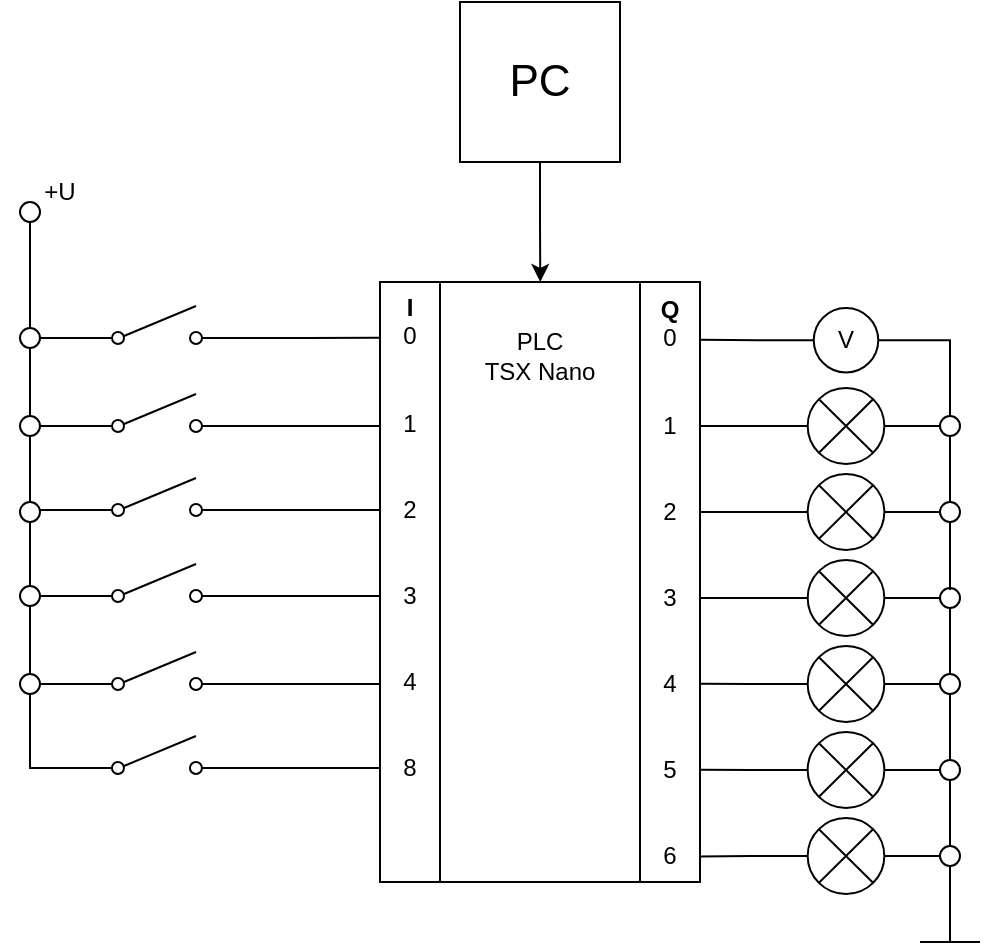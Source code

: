 <mxfile version="16.5.1" type="device"><diagram id="IBibKknA54R2A7pNBQEP" name="Stránka-1"><mxGraphModel dx="630" dy="494" grid="1" gridSize="10" guides="1" tooltips="1" connect="1" arrows="1" fold="1" page="1" pageScale="1" pageWidth="827" pageHeight="1169" math="0" shadow="0"><root><mxCell id="0"/><mxCell id="1" parent="0"/><mxCell id="Hw9ay-1djmvrUOmPVuDL-1" style="edgeStyle=orthogonalEdgeStyle;rounded=0;orthogonalLoop=1;jettySize=auto;html=1;exitX=1;exitY=0;exitDx=0;exitDy=0;entryX=0;entryY=0;entryDx=0;entryDy=0;endArrow=none;endFill=0;" parent="1" source="Hw9ay-1djmvrUOmPVuDL-3" target="Hw9ay-1djmvrUOmPVuDL-5" edge="1"><mxGeometry relative="1" as="geometry"><Array as="points"><mxPoint x="330" y="180"/><mxPoint x="330" y="180"/></Array></mxGeometry></mxCell><mxCell id="Hw9ay-1djmvrUOmPVuDL-2" style="edgeStyle=orthogonalEdgeStyle;rounded=0;orthogonalLoop=1;jettySize=auto;html=1;exitX=1;exitY=1;exitDx=0;exitDy=0;entryX=0;entryY=1;entryDx=0;entryDy=0;endArrow=none;endFill=0;" parent="1" source="Hw9ay-1djmvrUOmPVuDL-3" target="Hw9ay-1djmvrUOmPVuDL-5" edge="1"><mxGeometry relative="1" as="geometry"><Array as="points"><mxPoint x="260" y="480"/><mxPoint x="360" y="480"/></Array></mxGeometry></mxCell><mxCell id="Hw9ay-1djmvrUOmPVuDL-3" value="&lt;b&gt;I&lt;/b&gt;&lt;br&gt;0&lt;br style=&quot;font-size: 11px&quot;&gt;&lt;br style=&quot;font-size: 11px&quot;&gt;&lt;br style=&quot;font-size: 11px&quot;&gt;1&lt;br&gt;&lt;br&gt;&lt;br&gt;2&lt;br&gt;&lt;br&gt;&lt;br&gt;3&lt;br&gt;&lt;br&gt;&lt;br&gt;4&lt;br&gt;&lt;br&gt;&lt;br&gt;8&lt;br&gt;&lt;br&gt;" style="rounded=0;whiteSpace=wrap;html=1;align=center;verticalAlign=top;spacing=1;" parent="1" vertex="1"><mxGeometry x="230" y="180" width="30" height="300" as="geometry"/></mxCell><mxCell id="Hw9ay-1djmvrUOmPVuDL-4" style="edgeStyle=orthogonalEdgeStyle;rounded=0;orthogonalLoop=1;jettySize=auto;html=1;endArrow=none;endFill=0;" parent="1" edge="1"><mxGeometry relative="1" as="geometry"><mxPoint x="530" y="510" as="targetPoint"/><mxPoint x="500" y="510" as="sourcePoint"/><Array as="points"><mxPoint x="520" y="510"/><mxPoint x="520" y="510"/></Array></mxGeometry></mxCell><mxCell id="Hw9ay-1djmvrUOmPVuDL-5" value="&lt;b&gt;Q&lt;/b&gt;&lt;br&gt;0&lt;br&gt;&lt;br&gt;&lt;br&gt;1&lt;br&gt;&lt;br&gt;&lt;br&gt;2&lt;br&gt;&lt;br&gt;&lt;br&gt;3&lt;br&gt;&lt;br&gt;&lt;br&gt;4&lt;br&gt;&lt;br&gt;&lt;br&gt;5&lt;br&gt;&lt;br&gt;&lt;br&gt;6" style="rounded=0;whiteSpace=wrap;html=1;align=center;horizontal=1;verticalAlign=top;" parent="1" vertex="1"><mxGeometry x="360" y="180" width="30" height="300" as="geometry"/></mxCell><mxCell id="Hw9ay-1djmvrUOmPVuDL-6" style="edgeStyle=orthogonalEdgeStyle;rounded=0;orthogonalLoop=1;jettySize=auto;html=1;exitX=0.5;exitY=0;exitDx=0;exitDy=0;entryX=0.5;entryY=1;entryDx=0;entryDy=0;endArrow=none;endFill=0;" parent="1" source="Hw9ay-1djmvrUOmPVuDL-7" target="Hw9ay-1djmvrUOmPVuDL-8" edge="1"><mxGeometry relative="1" as="geometry"/></mxCell><mxCell id="Hw9ay-1djmvrUOmPVuDL-7" value="" style="ellipse;whiteSpace=wrap;html=1;aspect=fixed;verticalAlign=top;" parent="1" vertex="1"><mxGeometry x="50" y="247" width="10" height="10" as="geometry"/></mxCell><mxCell id="Hw9ay-1djmvrUOmPVuDL-8" value="" style="ellipse;whiteSpace=wrap;html=1;aspect=fixed;verticalAlign=top;" parent="1" vertex="1"><mxGeometry x="50" y="203" width="10" height="10" as="geometry"/></mxCell><mxCell id="Hw9ay-1djmvrUOmPVuDL-10" style="edgeStyle=orthogonalEdgeStyle;rounded=0;orthogonalLoop=1;jettySize=auto;html=1;exitX=0;exitY=0.84;exitDx=0;exitDy=0;exitPerimeter=0;entryX=1;entryY=0.5;entryDx=0;entryDy=0;endArrow=none;endFill=0;" parent="1" source="Hw9ay-1djmvrUOmPVuDL-11" target="Hw9ay-1djmvrUOmPVuDL-8" edge="1"><mxGeometry relative="1" as="geometry"/></mxCell><mxCell id="LLCvq5TRpuGpItEspxbM-10" style="edgeStyle=orthogonalEdgeStyle;rounded=0;orthogonalLoop=1;jettySize=auto;html=1;exitX=1;exitY=0.84;exitDx=0;exitDy=0;exitPerimeter=0;entryX=-0.01;entryY=0.093;entryDx=0;entryDy=0;entryPerimeter=0;endArrow=none;endFill=0;" parent="1" source="Hw9ay-1djmvrUOmPVuDL-11" target="Hw9ay-1djmvrUOmPVuDL-3" edge="1"><mxGeometry relative="1" as="geometry"/></mxCell><mxCell id="Hw9ay-1djmvrUOmPVuDL-11" value="" style="pointerEvents=1;verticalLabelPosition=bottom;shadow=0;dashed=0;align=center;html=1;verticalAlign=top;shape=mxgraph.electrical.electro-mechanical.simple_switch;" parent="1" vertex="1"><mxGeometry x="81" y="192" width="75" height="19" as="geometry"/></mxCell><mxCell id="Hw9ay-1djmvrUOmPVuDL-12" style="edgeStyle=orthogonalEdgeStyle;rounded=0;orthogonalLoop=1;jettySize=auto;html=1;exitX=0;exitY=0.84;exitDx=0;exitDy=0;exitPerimeter=0;entryX=1;entryY=0.5;entryDx=0;entryDy=0;endArrow=none;endFill=0;" parent="1" source="Hw9ay-1djmvrUOmPVuDL-14" target="Hw9ay-1djmvrUOmPVuDL-7" edge="1"><mxGeometry relative="1" as="geometry"/></mxCell><mxCell id="Hw9ay-1djmvrUOmPVuDL-13" style="edgeStyle=orthogonalEdgeStyle;rounded=0;orthogonalLoop=1;jettySize=auto;html=1;exitX=1;exitY=0.84;exitDx=0;exitDy=0;exitPerimeter=0;endArrow=none;endFill=0;" parent="1" source="Hw9ay-1djmvrUOmPVuDL-14" edge="1"><mxGeometry relative="1" as="geometry"><mxPoint x="230" y="252" as="targetPoint"/><Array as="points"><mxPoint x="230" y="252"/></Array></mxGeometry></mxCell><mxCell id="Hw9ay-1djmvrUOmPVuDL-14" value="" style="pointerEvents=1;verticalLabelPosition=bottom;shadow=0;dashed=0;align=center;html=1;verticalAlign=top;shape=mxgraph.electrical.electro-mechanical.simple_switch;" parent="1" vertex="1"><mxGeometry x="81" y="236" width="75" height="19" as="geometry"/></mxCell><mxCell id="Hw9ay-1djmvrUOmPVuDL-15" style="edgeStyle=orthogonalEdgeStyle;rounded=0;orthogonalLoop=1;jettySize=auto;html=1;exitX=0.5;exitY=1;exitDx=0;exitDy=0;entryX=0.5;entryY=0;entryDx=0;entryDy=0;endArrow=none;endFill=0;" parent="1" source="Hw9ay-1djmvrUOmPVuDL-16" target="Hw9ay-1djmvrUOmPVuDL-8" edge="1"><mxGeometry relative="1" as="geometry"/></mxCell><mxCell id="Hw9ay-1djmvrUOmPVuDL-16" value="" style="ellipse;whiteSpace=wrap;html=1;aspect=fixed;verticalAlign=top;" parent="1" vertex="1"><mxGeometry x="50" y="140" width="10" height="10" as="geometry"/></mxCell><mxCell id="Hw9ay-1djmvrUOmPVuDL-17" value="+U" style="text;html=1;strokeColor=none;fillColor=none;align=center;verticalAlign=middle;whiteSpace=wrap;rounded=0;" parent="1" vertex="1"><mxGeometry x="40" y="120" width="60" height="30" as="geometry"/></mxCell><mxCell id="Hw9ay-1djmvrUOmPVuDL-18" style="edgeStyle=orthogonalEdgeStyle;rounded=0;orthogonalLoop=1;jettySize=auto;html=1;exitX=0.5;exitY=1;exitDx=0;exitDy=0;endArrow=classic;endFill=1;" parent="1" source="Hw9ay-1djmvrUOmPVuDL-19" edge="1"><mxGeometry relative="1" as="geometry"><mxPoint x="310.143" y="180" as="targetPoint"/></mxGeometry></mxCell><mxCell id="Hw9ay-1djmvrUOmPVuDL-19" value="&lt;font style=&quot;font-size: 22px&quot;&gt;PC&lt;/font&gt;" style="whiteSpace=wrap;html=1;aspect=fixed;verticalAlign=middle;" parent="1" vertex="1"><mxGeometry x="270" y="40" width="80" height="80" as="geometry"/></mxCell><mxCell id="Hw9ay-1djmvrUOmPVuDL-20" value="PLC&lt;br&gt;TSX Nano" style="text;html=1;strokeColor=none;fillColor=none;align=center;verticalAlign=middle;whiteSpace=wrap;rounded=0;" parent="1" vertex="1"><mxGeometry x="280" y="202" width="60" height="30" as="geometry"/></mxCell><mxCell id="Hw9ay-1djmvrUOmPVuDL-24" style="edgeStyle=orthogonalEdgeStyle;rounded=0;orthogonalLoop=1;jettySize=auto;html=1;exitX=0;exitY=0.5;exitDx=0;exitDy=0;exitPerimeter=0;entryX=1;entryY=0.25;entryDx=0;entryDy=0;endArrow=none;endFill=0;" parent="1" edge="1"><mxGeometry relative="1" as="geometry"><Array as="points"><mxPoint x="390" y="252"/></Array><mxPoint x="440" y="252.0" as="sourcePoint"/><mxPoint x="390" y="257" as="targetPoint"/></mxGeometry></mxCell><mxCell id="Hw9ay-1djmvrUOmPVuDL-25" style="edgeStyle=orthogonalEdgeStyle;rounded=0;orthogonalLoop=1;jettySize=auto;html=1;exitX=1;exitY=0.5;exitDx=0;exitDy=0;exitPerimeter=0;entryX=0;entryY=0.5;entryDx=0;entryDy=0;endArrow=none;endFill=0;" parent="1" target="Hw9ay-1djmvrUOmPVuDL-33" edge="1"><mxGeometry relative="1" as="geometry"><mxPoint x="486.0" y="252.0" as="sourcePoint"/></mxGeometry></mxCell><mxCell id="Hw9ay-1djmvrUOmPVuDL-26" value="" style="pointerEvents=1;verticalLabelPosition=bottom;shadow=0;dashed=0;align=center;html=1;verticalAlign=top;shape=mxgraph.electrical.miscellaneous.light_bulb;" parent="1" vertex="1"><mxGeometry x="440" y="233" width="46" height="38" as="geometry"/></mxCell><mxCell id="Hw9ay-1djmvrUOmPVuDL-27" style="edgeStyle=orthogonalEdgeStyle;rounded=0;orthogonalLoop=1;jettySize=auto;html=1;exitX=0;exitY=0.5;exitDx=0;exitDy=0;exitPerimeter=0;entryX=1.001;entryY=0.396;entryDx=0;entryDy=0;entryPerimeter=0;endArrow=none;endFill=0;" parent="1" source="Hw9ay-1djmvrUOmPVuDL-29" edge="1"><mxGeometry relative="1" as="geometry"><Array as="points"><mxPoint x="390" y="295"/></Array><mxPoint x="390.03" y="302.8" as="targetPoint"/></mxGeometry></mxCell><mxCell id="Hw9ay-1djmvrUOmPVuDL-28" style="edgeStyle=orthogonalEdgeStyle;rounded=0;orthogonalLoop=1;jettySize=auto;html=1;exitX=1;exitY=0.5;exitDx=0;exitDy=0;exitPerimeter=0;entryX=0;entryY=0.5;entryDx=0;entryDy=0;endArrow=none;endFill=0;" parent="1" source="Hw9ay-1djmvrUOmPVuDL-29" target="Hw9ay-1djmvrUOmPVuDL-35" edge="1"><mxGeometry relative="1" as="geometry"/></mxCell><mxCell id="Hw9ay-1djmvrUOmPVuDL-29" value="" style="pointerEvents=1;verticalLabelPosition=bottom;shadow=0;dashed=0;align=center;html=1;verticalAlign=top;shape=mxgraph.electrical.miscellaneous.light_bulb;" parent="1" vertex="1"><mxGeometry x="440" y="276" width="46" height="38" as="geometry"/></mxCell><mxCell id="Hw9ay-1djmvrUOmPVuDL-32" style="edgeStyle=orthogonalEdgeStyle;rounded=0;orthogonalLoop=1;jettySize=auto;html=1;exitX=0.5;exitY=1;exitDx=0;exitDy=0;entryX=0.5;entryY=0;entryDx=0;entryDy=0;endArrow=none;endFill=0;" parent="1" source="Hw9ay-1djmvrUOmPVuDL-33" target="Hw9ay-1djmvrUOmPVuDL-35" edge="1"><mxGeometry relative="1" as="geometry"/></mxCell><mxCell id="Hw9ay-1djmvrUOmPVuDL-33" value="" style="ellipse;whiteSpace=wrap;html=1;aspect=fixed;verticalAlign=top;" parent="1" vertex="1"><mxGeometry x="510" y="247" width="10" height="10" as="geometry"/></mxCell><mxCell id="Hw9ay-1djmvrUOmPVuDL-35" value="" style="ellipse;whiteSpace=wrap;html=1;aspect=fixed;verticalAlign=top;" parent="1" vertex="1"><mxGeometry x="510" y="290" width="10" height="10" as="geometry"/></mxCell><mxCell id="Hw9ay-1djmvrUOmPVuDL-40" value="" style="edgeStyle=orthogonalEdgeStyle;rounded=0;orthogonalLoop=1;jettySize=auto;html=1;exitX=0.5;exitY=1;exitDx=0;exitDy=0;endArrow=none;endFill=0;startArrow=none;" parent="1" source="LLCvq5TRpuGpItEspxbM-23" edge="1"><mxGeometry relative="1" as="geometry"><mxPoint x="515" y="510" as="targetPoint"/><mxPoint x="515" y="302" as="sourcePoint"/></mxGeometry></mxCell><mxCell id="Hw9ay-1djmvrUOmPVuDL-45" style="edgeStyle=orthogonalEdgeStyle;rounded=0;orthogonalLoop=1;jettySize=auto;html=1;exitX=0;exitY=0.84;exitDx=0;exitDy=0;exitPerimeter=0;entryX=1;entryY=0.5;entryDx=0;entryDy=0;endArrow=none;endFill=0;" parent="1" source="Hw9ay-1djmvrUOmPVuDL-41" target="Hw9ay-1djmvrUOmPVuDL-44" edge="1"><mxGeometry relative="1" as="geometry"/></mxCell><mxCell id="Hw9ay-1djmvrUOmPVuDL-47" style="edgeStyle=orthogonalEdgeStyle;rounded=0;orthogonalLoop=1;jettySize=auto;html=1;exitX=1;exitY=0.84;exitDx=0;exitDy=0;exitPerimeter=0;endArrow=none;endFill=0;" parent="1" source="Hw9ay-1djmvrUOmPVuDL-41" edge="1"><mxGeometry relative="1" as="geometry"><mxPoint x="230" y="294" as="targetPoint"/><Array as="points"><mxPoint x="220" y="294"/></Array></mxGeometry></mxCell><mxCell id="Hw9ay-1djmvrUOmPVuDL-41" value="" style="pointerEvents=1;verticalLabelPosition=bottom;shadow=0;dashed=0;align=center;html=1;verticalAlign=top;shape=mxgraph.electrical.electro-mechanical.simple_switch;" parent="1" vertex="1"><mxGeometry x="81" y="278" width="75" height="19" as="geometry"/></mxCell><mxCell id="Hw9ay-1djmvrUOmPVuDL-46" style="edgeStyle=orthogonalEdgeStyle;rounded=0;orthogonalLoop=1;jettySize=auto;html=1;exitX=0.5;exitY=0;exitDx=0;exitDy=0;entryX=0.5;entryY=1;entryDx=0;entryDy=0;endArrow=none;endFill=0;" parent="1" source="Hw9ay-1djmvrUOmPVuDL-44" target="Hw9ay-1djmvrUOmPVuDL-7" edge="1"><mxGeometry relative="1" as="geometry"/></mxCell><mxCell id="LLCvq5TRpuGpItEspxbM-6" style="edgeStyle=orthogonalEdgeStyle;rounded=0;orthogonalLoop=1;jettySize=auto;html=1;exitX=0.5;exitY=1;exitDx=0;exitDy=0;entryX=0.5;entryY=0;entryDx=0;entryDy=0;endArrow=none;endFill=0;" parent="1" source="Hw9ay-1djmvrUOmPVuDL-44" target="LLCvq5TRpuGpItEspxbM-3" edge="1"><mxGeometry relative="1" as="geometry"/></mxCell><mxCell id="Hw9ay-1djmvrUOmPVuDL-44" value="" style="ellipse;whiteSpace=wrap;html=1;aspect=fixed;verticalAlign=top;" parent="1" vertex="1"><mxGeometry x="50" y="290" width="10" height="10" as="geometry"/></mxCell><mxCell id="Hw9ay-1djmvrUOmPVuDL-50" style="edgeStyle=orthogonalEdgeStyle;rounded=0;orthogonalLoop=1;jettySize=auto;html=1;exitX=1;exitY=0.84;exitDx=0;exitDy=0;exitPerimeter=0;endArrow=none;endFill=0;" parent="1" source="Hw9ay-1djmvrUOmPVuDL-48" edge="1"><mxGeometry relative="1" as="geometry"><mxPoint x="230" y="337" as="targetPoint"/><Array as="points"><mxPoint x="230" y="337"/></Array></mxGeometry></mxCell><mxCell id="Hw9ay-1djmvrUOmPVuDL-48" value="" style="pointerEvents=1;verticalLabelPosition=bottom;shadow=0;dashed=0;align=center;html=1;verticalAlign=top;shape=mxgraph.electrical.electro-mechanical.simple_switch;" parent="1" vertex="1"><mxGeometry x="81" y="321" width="75" height="19" as="geometry"/></mxCell><mxCell id="LLCvq5TRpuGpItEspxbM-8" style="edgeStyle=orthogonalEdgeStyle;rounded=0;orthogonalLoop=1;jettySize=auto;html=1;exitX=1;exitY=0.84;exitDx=0;exitDy=0;exitPerimeter=0;endArrow=none;endFill=0;" parent="1" source="LLCvq5TRpuGpItEspxbM-2" edge="1"><mxGeometry relative="1" as="geometry"><mxPoint x="230" y="381" as="targetPoint"/><Array as="points"><mxPoint x="230" y="381"/></Array></mxGeometry></mxCell><mxCell id="rjncsDV5Z8noZrD5aNYn-7" style="edgeStyle=orthogonalEdgeStyle;rounded=0;orthogonalLoop=1;jettySize=auto;html=1;exitX=0;exitY=0.84;exitDx=0;exitDy=0;exitPerimeter=0;entryX=1;entryY=0.5;entryDx=0;entryDy=0;fontSize=11;endArrow=none;endFill=0;" parent="1" source="LLCvq5TRpuGpItEspxbM-2" target="rjncsDV5Z8noZrD5aNYn-6" edge="1"><mxGeometry relative="1" as="geometry"/></mxCell><mxCell id="LLCvq5TRpuGpItEspxbM-2" value="" style="pointerEvents=1;verticalLabelPosition=bottom;shadow=0;dashed=0;align=center;html=1;verticalAlign=top;shape=mxgraph.electrical.electro-mechanical.simple_switch;" parent="1" vertex="1"><mxGeometry x="81" y="365" width="75" height="19" as="geometry"/></mxCell><mxCell id="LLCvq5TRpuGpItEspxbM-5" style="edgeStyle=orthogonalEdgeStyle;rounded=0;orthogonalLoop=1;jettySize=auto;html=1;exitX=1;exitY=0.5;exitDx=0;exitDy=0;entryX=0;entryY=0.84;entryDx=0;entryDy=0;entryPerimeter=0;endArrow=none;endFill=0;" parent="1" source="LLCvq5TRpuGpItEspxbM-3" target="Hw9ay-1djmvrUOmPVuDL-48" edge="1"><mxGeometry relative="1" as="geometry"/></mxCell><mxCell id="rjncsDV5Z8noZrD5aNYn-8" style="edgeStyle=orthogonalEdgeStyle;rounded=0;orthogonalLoop=1;jettySize=auto;html=1;exitX=0.5;exitY=1;exitDx=0;exitDy=0;entryX=0.5;entryY=0;entryDx=0;entryDy=0;fontSize=11;endArrow=none;endFill=0;" parent="1" source="LLCvq5TRpuGpItEspxbM-3" target="rjncsDV5Z8noZrD5aNYn-6" edge="1"><mxGeometry relative="1" as="geometry"/></mxCell><mxCell id="LLCvq5TRpuGpItEspxbM-3" value="" style="ellipse;whiteSpace=wrap;html=1;aspect=fixed;verticalAlign=top;" parent="1" vertex="1"><mxGeometry x="50" y="332" width="10" height="10" as="geometry"/></mxCell><mxCell id="LLCvq5TRpuGpItEspxbM-14" style="edgeStyle=orthogonalEdgeStyle;rounded=0;orthogonalLoop=1;jettySize=auto;html=1;exitX=0;exitY=0.5;exitDx=0;exitDy=0;exitPerimeter=0;endArrow=none;endFill=0;" parent="1" source="LLCvq5TRpuGpItEspxbM-13" edge="1"><mxGeometry relative="1" as="geometry"><mxPoint x="390" y="338" as="targetPoint"/></mxGeometry></mxCell><mxCell id="LLCvq5TRpuGpItEspxbM-16" style="edgeStyle=orthogonalEdgeStyle;rounded=0;orthogonalLoop=1;jettySize=auto;html=1;exitX=1;exitY=0.5;exitDx=0;exitDy=0;exitPerimeter=0;entryX=0;entryY=0.5;entryDx=0;entryDy=0;endArrow=none;endFill=0;" parent="1" source="LLCvq5TRpuGpItEspxbM-13" target="LLCvq5TRpuGpItEspxbM-15" edge="1"><mxGeometry relative="1" as="geometry"/></mxCell><mxCell id="LLCvq5TRpuGpItEspxbM-13" value="" style="pointerEvents=1;verticalLabelPosition=bottom;shadow=0;dashed=0;align=center;html=1;verticalAlign=top;shape=mxgraph.electrical.miscellaneous.light_bulb;" parent="1" vertex="1"><mxGeometry x="440" y="319" width="46" height="38" as="geometry"/></mxCell><mxCell id="rjncsDV5Z8noZrD5aNYn-1" style="edgeStyle=orthogonalEdgeStyle;rounded=0;orthogonalLoop=1;jettySize=auto;html=1;exitX=0.5;exitY=1;exitDx=0;exitDy=0;entryX=0.5;entryY=0;entryDx=0;entryDy=0;endArrow=none;endFill=0;" parent="1" source="LLCvq5TRpuGpItEspxbM-15" target="LLCvq5TRpuGpItEspxbM-19" edge="1"><mxGeometry relative="1" as="geometry"/></mxCell><mxCell id="LLCvq5TRpuGpItEspxbM-15" value="" style="ellipse;whiteSpace=wrap;html=1;aspect=fixed;verticalAlign=top;" parent="1" vertex="1"><mxGeometry x="510" y="333" width="10" height="10" as="geometry"/></mxCell><mxCell id="LLCvq5TRpuGpItEspxbM-18" style="edgeStyle=orthogonalEdgeStyle;rounded=0;orthogonalLoop=1;jettySize=auto;html=1;exitX=0;exitY=0.5;exitDx=0;exitDy=0;exitPerimeter=0;entryX=1.002;entryY=0.653;entryDx=0;entryDy=0;entryPerimeter=0;endArrow=none;endFill=0;" parent="1" source="LLCvq5TRpuGpItEspxbM-17" edge="1"><mxGeometry relative="1" as="geometry"><mxPoint x="390.06" y="380.9" as="targetPoint"/></mxGeometry></mxCell><mxCell id="LLCvq5TRpuGpItEspxbM-20" style="edgeStyle=orthogonalEdgeStyle;rounded=0;orthogonalLoop=1;jettySize=auto;html=1;exitX=1;exitY=0.5;exitDx=0;exitDy=0;exitPerimeter=0;entryX=0;entryY=0.5;entryDx=0;entryDy=0;endArrow=none;endFill=0;" parent="1" source="LLCvq5TRpuGpItEspxbM-17" target="LLCvq5TRpuGpItEspxbM-19" edge="1"><mxGeometry relative="1" as="geometry"/></mxCell><mxCell id="LLCvq5TRpuGpItEspxbM-17" value="" style="pointerEvents=1;verticalLabelPosition=bottom;shadow=0;dashed=0;align=center;html=1;verticalAlign=top;shape=mxgraph.electrical.miscellaneous.light_bulb;" parent="1" vertex="1"><mxGeometry x="440" y="362" width="46" height="38" as="geometry"/></mxCell><mxCell id="rjncsDV5Z8noZrD5aNYn-2" style="edgeStyle=orthogonalEdgeStyle;rounded=0;orthogonalLoop=1;jettySize=auto;html=1;exitX=0.5;exitY=1;exitDx=0;exitDy=0;entryX=0.5;entryY=0;entryDx=0;entryDy=0;endArrow=none;endFill=0;" parent="1" source="LLCvq5TRpuGpItEspxbM-19" target="LLCvq5TRpuGpItEspxbM-23" edge="1"><mxGeometry relative="1" as="geometry"/></mxCell><mxCell id="LLCvq5TRpuGpItEspxbM-19" value="" style="ellipse;whiteSpace=wrap;html=1;aspect=fixed;verticalAlign=top;" parent="1" vertex="1"><mxGeometry x="510" y="376" width="10" height="10" as="geometry"/></mxCell><mxCell id="LLCvq5TRpuGpItEspxbM-22" style="edgeStyle=orthogonalEdgeStyle;rounded=0;orthogonalLoop=1;jettySize=auto;html=1;exitX=0;exitY=0.5;exitDx=0;exitDy=0;exitPerimeter=0;entryX=1.009;entryY=0.793;entryDx=0;entryDy=0;entryPerimeter=0;endArrow=none;endFill=0;" parent="1" source="LLCvq5TRpuGpItEspxbM-21" edge="1"><mxGeometry relative="1" as="geometry"><mxPoint x="390.27" y="423.9" as="targetPoint"/></mxGeometry></mxCell><mxCell id="LLCvq5TRpuGpItEspxbM-25" style="edgeStyle=orthogonalEdgeStyle;rounded=0;orthogonalLoop=1;jettySize=auto;html=1;exitX=1;exitY=0.5;exitDx=0;exitDy=0;exitPerimeter=0;entryX=0;entryY=0.5;entryDx=0;entryDy=0;endArrow=none;endFill=0;" parent="1" source="LLCvq5TRpuGpItEspxbM-21" target="LLCvq5TRpuGpItEspxbM-23" edge="1"><mxGeometry relative="1" as="geometry"/></mxCell><mxCell id="LLCvq5TRpuGpItEspxbM-21" value="" style="pointerEvents=1;verticalLabelPosition=bottom;shadow=0;dashed=0;align=center;html=1;verticalAlign=top;shape=mxgraph.electrical.miscellaneous.light_bulb;" parent="1" vertex="1"><mxGeometry x="440" y="405" width="46" height="38" as="geometry"/></mxCell><mxCell id="LLCvq5TRpuGpItEspxbM-23" value="" style="ellipse;whiteSpace=wrap;html=1;aspect=fixed;verticalAlign=top;" parent="1" vertex="1"><mxGeometry x="510" y="419" width="10" height="10" as="geometry"/></mxCell><mxCell id="LLCvq5TRpuGpItEspxbM-24" value="" style="edgeStyle=orthogonalEdgeStyle;rounded=0;orthogonalLoop=1;jettySize=auto;html=1;exitX=0.5;exitY=1;exitDx=0;exitDy=0;endArrow=none;endFill=0;" parent="1" source="Hw9ay-1djmvrUOmPVuDL-35" edge="1"><mxGeometry relative="1" as="geometry"><mxPoint x="515" y="334" as="targetPoint"/><mxPoint x="515" y="300" as="sourcePoint"/></mxGeometry></mxCell><mxCell id="LLCvq5TRpuGpItEspxbM-27" style="edgeStyle=orthogonalEdgeStyle;rounded=0;orthogonalLoop=1;jettySize=auto;html=1;exitX=0;exitY=0.5;exitDx=0;exitDy=0;exitPerimeter=0;entryX=0.996;entryY=0.934;entryDx=0;entryDy=0;entryPerimeter=0;endArrow=none;endFill=0;" parent="1" source="LLCvq5TRpuGpItEspxbM-26" edge="1"><mxGeometry relative="1" as="geometry"><mxPoint x="389.88" y="467.2" as="targetPoint"/></mxGeometry></mxCell><mxCell id="LLCvq5TRpuGpItEspxbM-29" style="edgeStyle=orthogonalEdgeStyle;rounded=0;orthogonalLoop=1;jettySize=auto;html=1;exitX=1;exitY=0.5;exitDx=0;exitDy=0;exitPerimeter=0;entryX=0;entryY=0.5;entryDx=0;entryDy=0;endArrow=none;endFill=0;" parent="1" source="LLCvq5TRpuGpItEspxbM-26" target="LLCvq5TRpuGpItEspxbM-28" edge="1"><mxGeometry relative="1" as="geometry"/></mxCell><mxCell id="LLCvq5TRpuGpItEspxbM-26" value="" style="pointerEvents=1;verticalLabelPosition=bottom;shadow=0;dashed=0;align=center;html=1;verticalAlign=top;shape=mxgraph.electrical.miscellaneous.light_bulb;" parent="1" vertex="1"><mxGeometry x="440" y="448" width="46" height="38" as="geometry"/></mxCell><mxCell id="LLCvq5TRpuGpItEspxbM-28" value="" style="ellipse;whiteSpace=wrap;html=1;aspect=fixed;verticalAlign=top;" parent="1" vertex="1"><mxGeometry x="510" y="462" width="10" height="10" as="geometry"/></mxCell><mxCell id="LLCvq5TRpuGpItEspxbM-31" style="edgeStyle=orthogonalEdgeStyle;rounded=0;orthogonalLoop=1;jettySize=auto;html=1;exitX=0;exitY=0.5;exitDx=0;exitDy=0;entryX=1.016;entryY=0.093;entryDx=0;entryDy=0;entryPerimeter=0;endArrow=none;endFill=0;" parent="1" source="LLCvq5TRpuGpItEspxbM-30" edge="1"><mxGeometry relative="1" as="geometry"><mxPoint x="390.48" y="208.9" as="targetPoint"/></mxGeometry></mxCell><mxCell id="LLCvq5TRpuGpItEspxbM-32" style="edgeStyle=orthogonalEdgeStyle;rounded=0;orthogonalLoop=1;jettySize=auto;html=1;exitX=1;exitY=0.5;exitDx=0;exitDy=0;entryX=0.5;entryY=0;entryDx=0;entryDy=0;endArrow=none;endFill=0;" parent="1" source="LLCvq5TRpuGpItEspxbM-30" target="Hw9ay-1djmvrUOmPVuDL-33" edge="1"><mxGeometry relative="1" as="geometry"/></mxCell><mxCell id="LLCvq5TRpuGpItEspxbM-30" value="V" style="ellipse;whiteSpace=wrap;html=1;aspect=fixed;" parent="1" vertex="1"><mxGeometry x="446.88" y="193" width="32.25" height="32.25" as="geometry"/></mxCell><mxCell id="rjncsDV5Z8noZrD5aNYn-3" style="edgeStyle=orthogonalEdgeStyle;rounded=0;orthogonalLoop=1;jettySize=auto;html=1;exitX=1;exitY=0.84;exitDx=0;exitDy=0;exitPerimeter=0;endArrow=none;endFill=0;" parent="1" source="rjncsDV5Z8noZrD5aNYn-4" edge="1"><mxGeometry relative="1" as="geometry"><mxPoint x="229.97" y="423" as="targetPoint"/><Array as="points"><mxPoint x="229.97" y="423"/></Array></mxGeometry></mxCell><mxCell id="rjncsDV5Z8noZrD5aNYn-4" value="" style="pointerEvents=1;verticalLabelPosition=bottom;shadow=0;dashed=0;align=center;html=1;verticalAlign=top;shape=mxgraph.electrical.electro-mechanical.simple_switch;" parent="1" vertex="1"><mxGeometry x="80.97" y="407" width="75" height="19" as="geometry"/></mxCell><mxCell id="rjncsDV5Z8noZrD5aNYn-9" style="edgeStyle=orthogonalEdgeStyle;rounded=0;orthogonalLoop=1;jettySize=auto;html=1;exitX=0.5;exitY=1;exitDx=0;exitDy=0;entryX=0;entryY=0.84;entryDx=0;entryDy=0;entryPerimeter=0;fontSize=11;endArrow=none;endFill=0;" parent="1" source="rjncsDV5Z8noZrD5aNYn-6" target="rjncsDV5Z8noZrD5aNYn-4" edge="1"><mxGeometry relative="1" as="geometry"/></mxCell><mxCell id="rjncsDV5Z8noZrD5aNYn-6" value="" style="ellipse;whiteSpace=wrap;html=1;aspect=fixed;verticalAlign=top;" parent="1" vertex="1"><mxGeometry x="50" y="376" width="10" height="10" as="geometry"/></mxCell></root></mxGraphModel></diagram></mxfile>